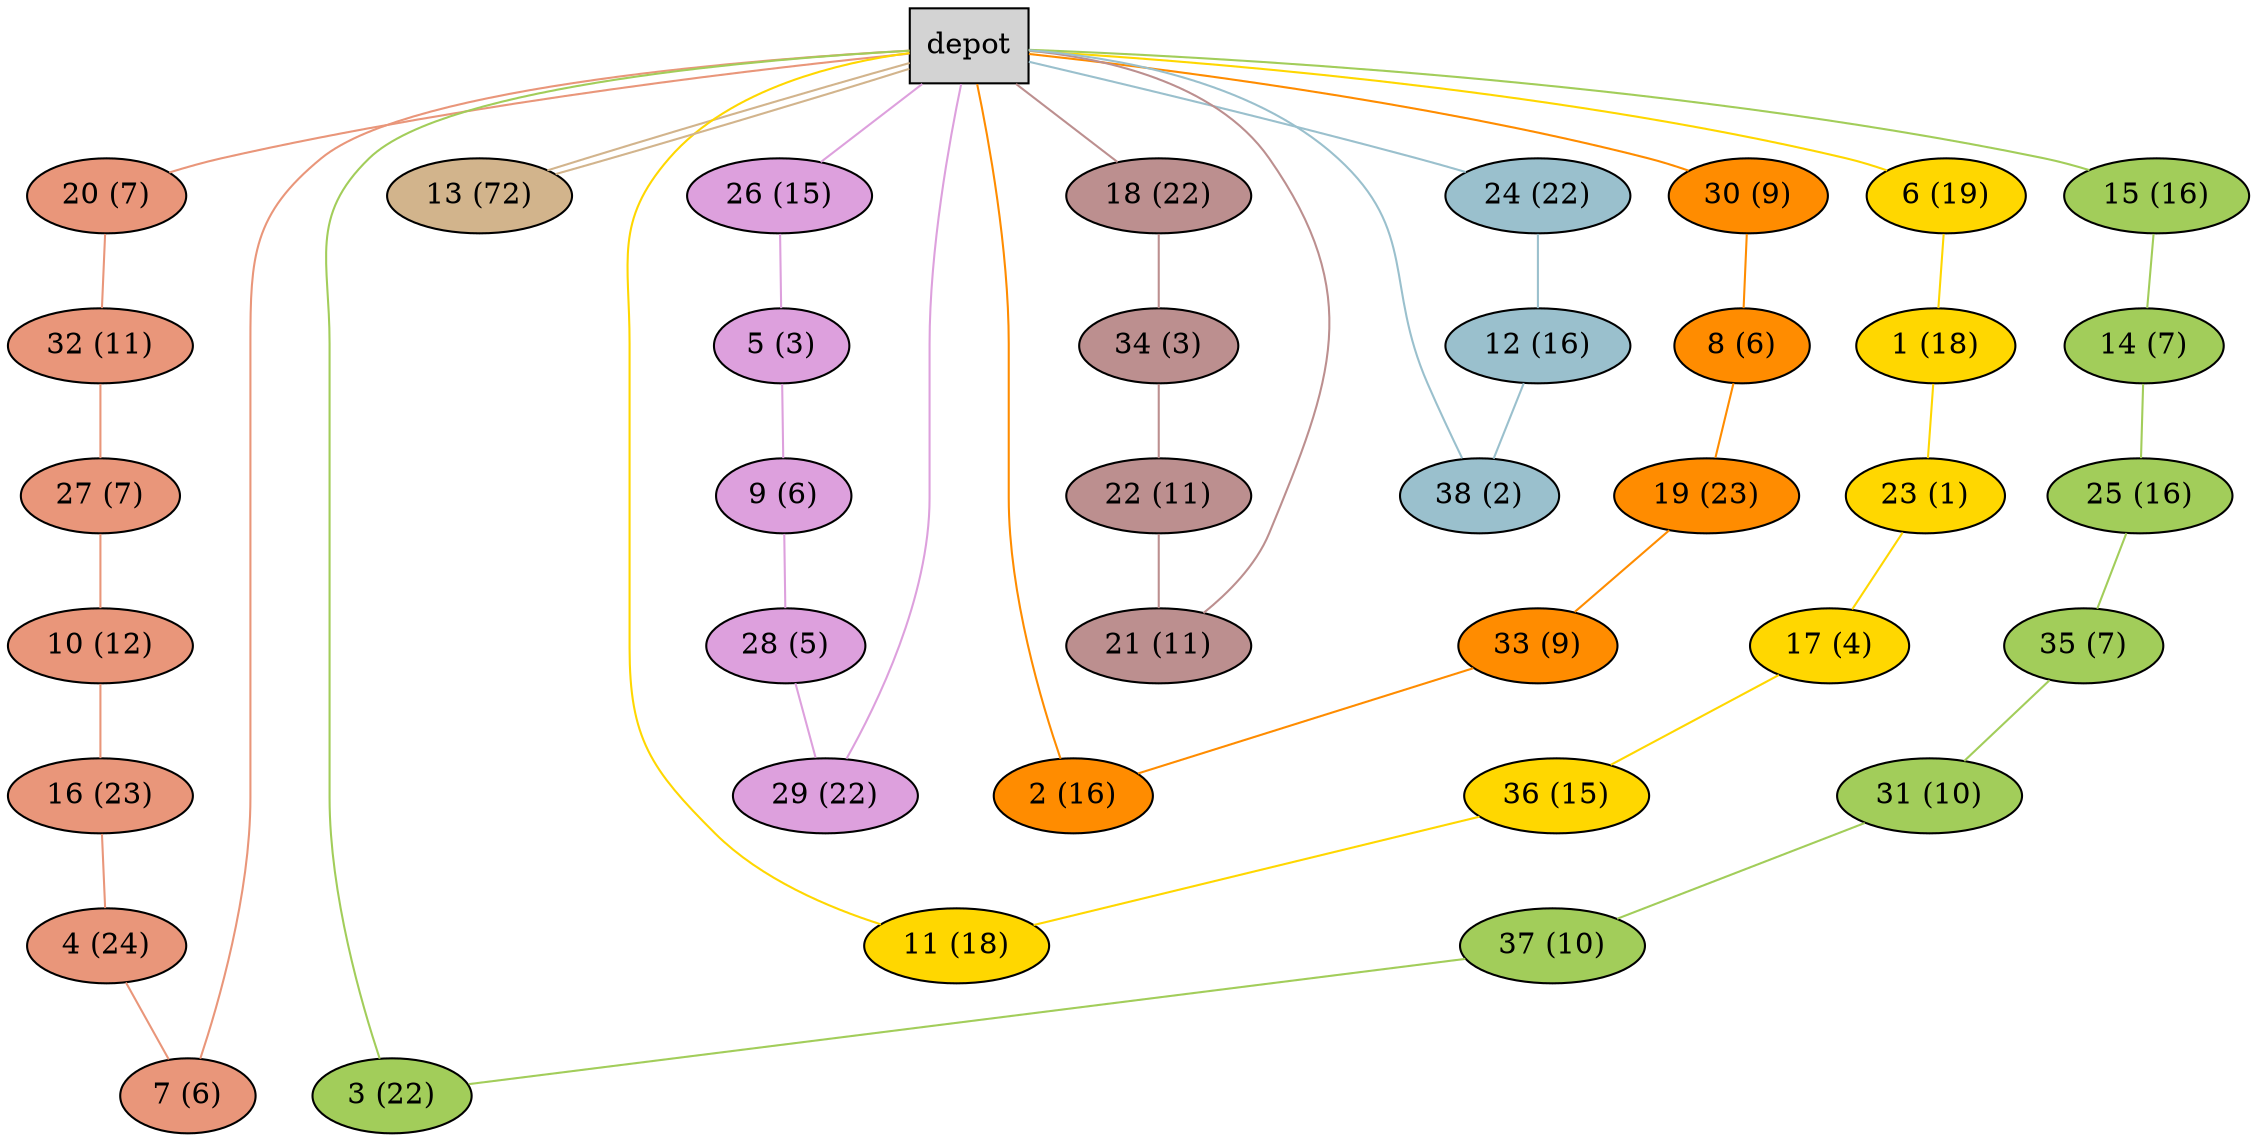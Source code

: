 graph G {
  0[shape = box, label = "depot", style = filled ];
  20[shape = ellipse, label = "20 (7)", style = filled , fillcolor = darksalmon ];
  "0"--"20"[color = darksalmon];
  32[shape = ellipse, label = "32 (11)", style = filled , fillcolor = darksalmon ];
  "20"--"32"[color = darksalmon];
  27[shape = ellipse, label = "27 (7)", style = filled , fillcolor = darksalmon ];
  "32"--"27"[color = darksalmon];
  10[shape = ellipse, label = "10 (12)", style = filled , fillcolor = darksalmon ];
  "27"--"10"[color = darksalmon];
  16[shape = ellipse, label = "16 (23)", style = filled , fillcolor = darksalmon ];
  "10"--"16"[color = darksalmon];
  4[shape = ellipse, label = "4 (24)", style = filled , fillcolor = darksalmon ];
  "16"--"4"[color = darksalmon];
  7[shape = ellipse, label = "7 (6)", style = filled , fillcolor = darksalmon ];
  "4"--"7"[color = darksalmon];
  "7"--"0"[color = darksalmon];
  6[shape = ellipse, label = "6 (19)", style = filled , fillcolor = gold ];
  "0"--"6"[color = gold];
  1[shape = ellipse, label = "1 (18)", style = filled , fillcolor = gold ];
  "6"--"1"[color = gold];
  23[shape = ellipse, label = "23 (1)", style = filled , fillcolor = gold ];
  "1"--"23"[color = gold];
  17[shape = ellipse, label = "17 (4)", style = filled , fillcolor = gold ];
  "23"--"17"[color = gold];
  36[shape = ellipse, label = "36 (15)", style = filled , fillcolor = gold ];
  "17"--"36"[color = gold];
  11[shape = ellipse, label = "11 (18)", style = filled , fillcolor = gold ];
  "36"--"11"[color = gold];
  "11"--"0"[color = gold];
  26[shape = ellipse, label = "26 (15)", style = filled , fillcolor = plum ];
  "0"--"26"[color = plum];
  5[shape = ellipse, label = "5 (3)", style = filled , fillcolor = plum ];
  "26"--"5"[color = plum];
  9[shape = ellipse, label = "9 (6)", style = filled , fillcolor = plum ];
  "5"--"9"[color = plum];
  28[shape = ellipse, label = "28 (5)", style = filled , fillcolor = plum ];
  "9"--"28"[color = plum];
  29[shape = ellipse, label = "29 (22)", style = filled , fillcolor = plum ];
  "28"--"29"[color = plum];
  "29"--"0"[color = plum];
  13[shape = ellipse, label = "13 (72)", style = filled , fillcolor = tan ];
  "0"--"13"[color = tan];
  "13"--"0"[color = tan];
  30[shape = ellipse, label = "30 (9)", style = filled , fillcolor = darkorange ];
  "0"--"30"[color = darkorange];
  8[shape = ellipse, label = "8 (6)", style = filled , fillcolor = darkorange ];
  "30"--"8"[color = darkorange];
  19[shape = ellipse, label = "19 (23)", style = filled , fillcolor = darkorange ];
  "8"--"19"[color = darkorange];
  33[shape = ellipse, label = "33 (9)", style = filled , fillcolor = darkorange ];
  "19"--"33"[color = darkorange];
  2[shape = ellipse, label = "2 (16)", style = filled , fillcolor = darkorange ];
  "33"--"2"[color = darkorange];
  "2"--"0"[color = darkorange];
  18[shape = ellipse, label = "18 (22)", style = filled , fillcolor = rosybrown ];
  "0"--"18"[color = rosybrown];
  34[shape = ellipse, label = "34 (3)", style = filled , fillcolor = rosybrown ];
  "18"--"34"[color = rosybrown];
  22[shape = ellipse, label = "22 (11)", style = filled , fillcolor = rosybrown ];
  "34"--"22"[color = rosybrown];
  21[shape = ellipse, label = "21 (11)", style = filled , fillcolor = rosybrown ];
  "22"--"21"[color = rosybrown];
  "21"--"0"[color = rosybrown];
  15[shape = ellipse, label = "15 (16)", style = filled , fillcolor = darkolivegreen3 ];
  "0"--"15"[color = darkolivegreen3];
  14[shape = ellipse, label = "14 (7)", style = filled , fillcolor = darkolivegreen3 ];
  "15"--"14"[color = darkolivegreen3];
  25[shape = ellipse, label = "25 (16)", style = filled , fillcolor = darkolivegreen3 ];
  "14"--"25"[color = darkolivegreen3];
  35[shape = ellipse, label = "35 (7)", style = filled , fillcolor = darkolivegreen3 ];
  "25"--"35"[color = darkolivegreen3];
  31[shape = ellipse, label = "31 (10)", style = filled , fillcolor = darkolivegreen3 ];
  "35"--"31"[color = darkolivegreen3];
  37[shape = ellipse, label = "37 (10)", style = filled , fillcolor = darkolivegreen3 ];
  "31"--"37"[color = darkolivegreen3];
  3[shape = ellipse, label = "3 (22)", style = filled , fillcolor = darkolivegreen3 ];
  "37"--"3"[color = darkolivegreen3];
  "3"--"0"[color = darkolivegreen3];
  24[shape = ellipse, label = "24 (22)", style = filled , fillcolor = lightblue3 ];
  "0"--"24"[color = lightblue3];
  12[shape = ellipse, label = "12 (16)", style = filled , fillcolor = lightblue3 ];
  "24"--"12"[color = lightblue3];
  38[shape = ellipse, label = "38 (2)", style = filled , fillcolor = lightblue3 ];
  "12"--"38"[color = lightblue3];
  "38"--"0"[color = lightblue3];
}
